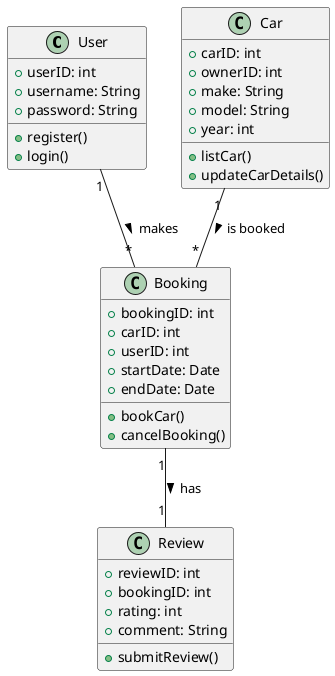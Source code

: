 
```plantuml
@startuml CarSharingApp_ClassDiagram

class User {
  +userID: int
  +username: String
  +password: String
  +register()
  +login()
}

class Car {
  +carID: int
  +ownerID: int
  +make: String
  +model: String
  +year: int
  +listCar()
  +updateCarDetails()
}

class Booking {
  +bookingID: int
  +carID: int
  +userID: int
  +startDate: Date
  +endDate: Date
  +bookCar()
  +cancelBooking()
}

class Review {
  +reviewID: int
  +bookingID: int
  +rating: int
  +comment: String
  +submitReview()
}

User "1" -- "*" Booking : makes >
Car "1" -- "*" Booking : is booked >
Booking "1" -- "1" Review : has >

@enduml
```

This class diagram represents the main entities: User, Car, Booking, and Review, including their attributes and methods.
